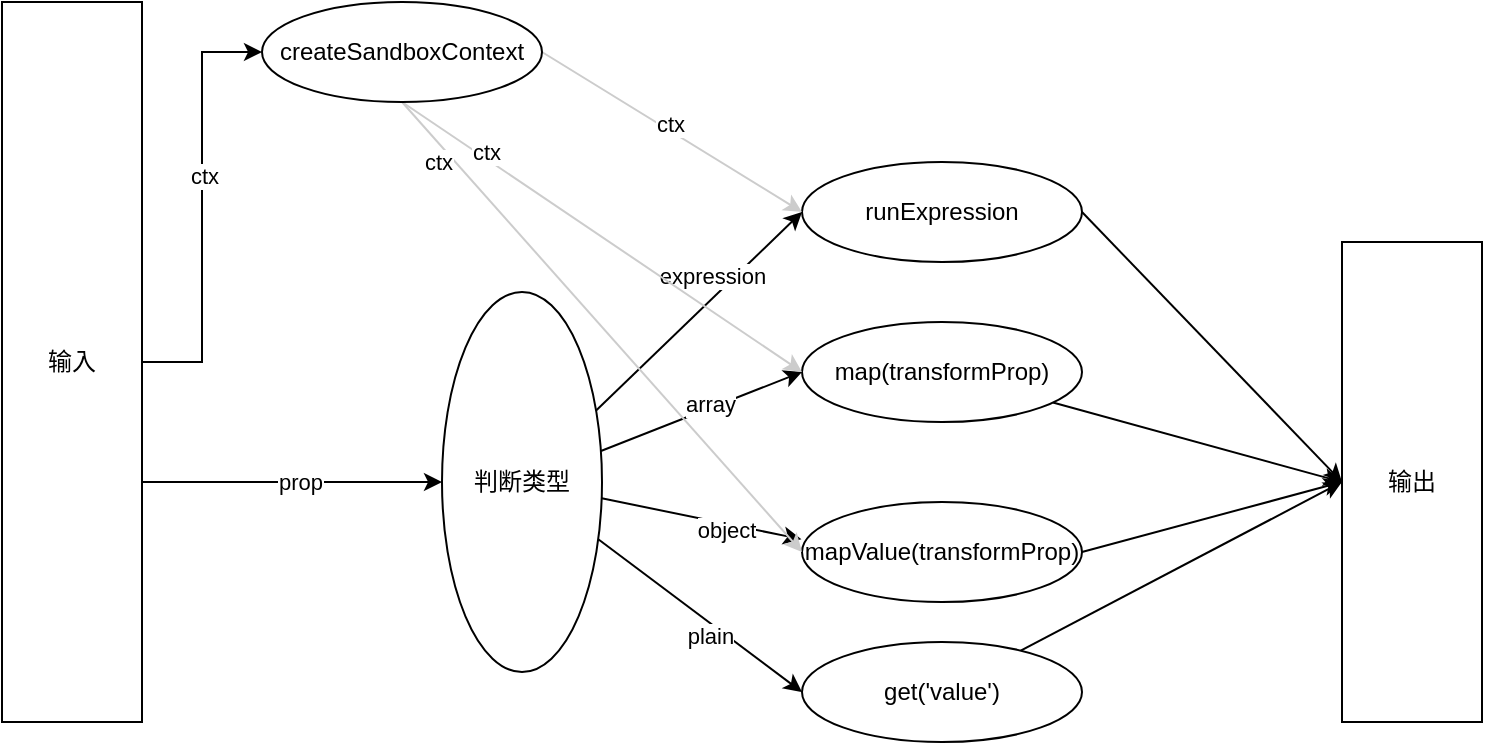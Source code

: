<mxfile version="21.2.9" type="github">
  <diagram name="第 1 页" id="LbV2Ouu0MSUz2O4njj0f">
    <mxGraphModel dx="1050" dy="517" grid="1" gridSize="10" guides="1" tooltips="1" connect="1" arrows="1" fold="1" page="1" pageScale="1" pageWidth="827" pageHeight="1169" math="0" shadow="0">
      <root>
        <mxCell id="0" />
        <mxCell id="1" parent="0" />
        <mxCell id="fHXqGAKMI-KuBx6w6PlO-4" style="edgeStyle=orthogonalEdgeStyle;rounded=0;orthogonalLoop=1;jettySize=auto;html=1;entryX=0;entryY=0.5;entryDx=0;entryDy=0;" parent="1" source="fHXqGAKMI-KuBx6w6PlO-1" target="fHXqGAKMI-KuBx6w6PlO-3" edge="1">
          <mxGeometry relative="1" as="geometry">
            <Array as="points">
              <mxPoint x="180" y="300" />
              <mxPoint x="180" y="300" />
            </Array>
          </mxGeometry>
        </mxCell>
        <mxCell id="fHXqGAKMI-KuBx6w6PlO-5" value="prop" style="edgeLabel;html=1;align=center;verticalAlign=middle;resizable=0;points=[];" parent="fHXqGAKMI-KuBx6w6PlO-4" vertex="1" connectable="0">
          <mxGeometry x="0.23" y="-3" relative="1" as="geometry">
            <mxPoint x="-14" y="-3" as="offset" />
          </mxGeometry>
        </mxCell>
        <mxCell id="GUjOhRzdNMSysmegfo74-1" style="edgeStyle=orthogonalEdgeStyle;shape=connector;rounded=0;orthogonalLoop=1;jettySize=auto;html=1;entryX=0;entryY=0.5;entryDx=0;entryDy=0;labelBackgroundColor=default;strokeColor=default;fontFamily=Helvetica;fontSize=11;fontColor=default;endArrow=classic;" edge="1" parent="1" source="fHXqGAKMI-KuBx6w6PlO-1" target="GUjOhRzdNMSysmegfo74-10">
          <mxGeometry relative="1" as="geometry">
            <mxPoint x="170.85" y="92.98" as="targetPoint" />
          </mxGeometry>
        </mxCell>
        <mxCell id="GUjOhRzdNMSysmegfo74-2" value="ctx" style="edgeLabel;html=1;align=center;verticalAlign=middle;resizable=0;points=[];fontSize=11;fontFamily=Helvetica;fontColor=default;" vertex="1" connectable="0" parent="GUjOhRzdNMSysmegfo74-1">
          <mxGeometry x="0.15" y="-1" relative="1" as="geometry">
            <mxPoint as="offset" />
          </mxGeometry>
        </mxCell>
        <mxCell id="fHXqGAKMI-KuBx6w6PlO-1" value="输入" style="html=1;dashed=0;whiteSpace=wrap;" parent="1" vertex="1">
          <mxGeometry x="60" y="60" width="70" height="360" as="geometry" />
        </mxCell>
        <mxCell id="fHXqGAKMI-KuBx6w6PlO-10" style="rounded=0;orthogonalLoop=1;jettySize=auto;html=1;entryX=-0.002;entryY=0.372;entryDx=0;entryDy=0;entryPerimeter=0;" parent="1" source="fHXqGAKMI-KuBx6w6PlO-3" target="fHXqGAKMI-KuBx6w6PlO-9" edge="1">
          <mxGeometry relative="1" as="geometry" />
        </mxCell>
        <mxCell id="fHXqGAKMI-KuBx6w6PlO-17" value="object" style="edgeLabel;html=1;align=center;verticalAlign=middle;resizable=0;points=[];fontSize=11;fontFamily=Helvetica;fontColor=default;" parent="fHXqGAKMI-KuBx6w6PlO-10" vertex="1" connectable="0">
          <mxGeometry x="0.26" y="-3" relative="1" as="geometry">
            <mxPoint as="offset" />
          </mxGeometry>
        </mxCell>
        <mxCell id="fHXqGAKMI-KuBx6w6PlO-11" style="rounded=0;orthogonalLoop=1;jettySize=auto;html=1;entryX=0;entryY=0.5;entryDx=0;entryDy=0;" parent="1" source="fHXqGAKMI-KuBx6w6PlO-3" target="fHXqGAKMI-KuBx6w6PlO-6" edge="1">
          <mxGeometry relative="1" as="geometry" />
        </mxCell>
        <mxCell id="GUjOhRzdNMSysmegfo74-5" value="plain" style="edgeLabel;html=1;align=center;verticalAlign=middle;resizable=0;points=[];fontSize=11;fontFamily=Helvetica;fontColor=default;" vertex="1" connectable="0" parent="fHXqGAKMI-KuBx6w6PlO-11">
          <mxGeometry x="0.146" y="-5" relative="1" as="geometry">
            <mxPoint as="offset" />
          </mxGeometry>
        </mxCell>
        <mxCell id="fHXqGAKMI-KuBx6w6PlO-12" style="edgeStyle=none;shape=connector;rounded=0;orthogonalLoop=1;jettySize=auto;html=1;entryX=0;entryY=0.5;entryDx=0;entryDy=0;labelBackgroundColor=default;strokeColor=default;fontFamily=Helvetica;fontSize=11;fontColor=default;endArrow=classic;" parent="1" source="fHXqGAKMI-KuBx6w6PlO-3" target="fHXqGAKMI-KuBx6w6PlO-7" edge="1">
          <mxGeometry relative="1" as="geometry" />
        </mxCell>
        <mxCell id="fHXqGAKMI-KuBx6w6PlO-15" value="array" style="edgeLabel;html=1;align=center;verticalAlign=middle;resizable=0;points=[];fontSize=11;fontFamily=Helvetica;fontColor=default;" parent="fHXqGAKMI-KuBx6w6PlO-12" vertex="1" connectable="0">
          <mxGeometry x="0.429" y="1" relative="1" as="geometry">
            <mxPoint x="-17" y="5" as="offset" />
          </mxGeometry>
        </mxCell>
        <mxCell id="fHXqGAKMI-KuBx6w6PlO-13" style="edgeStyle=none;shape=connector;rounded=0;orthogonalLoop=1;jettySize=auto;html=1;entryX=0;entryY=0.5;entryDx=0;entryDy=0;labelBackgroundColor=default;strokeColor=default;fontFamily=Helvetica;fontSize=11;fontColor=default;endArrow=classic;" parent="1" source="fHXqGAKMI-KuBx6w6PlO-3" target="fHXqGAKMI-KuBx6w6PlO-8" edge="1">
          <mxGeometry relative="1" as="geometry" />
        </mxCell>
        <mxCell id="fHXqGAKMI-KuBx6w6PlO-14" value="expression" style="edgeLabel;html=1;align=center;verticalAlign=middle;resizable=0;points=[];fontSize=11;fontFamily=Helvetica;fontColor=default;" parent="fHXqGAKMI-KuBx6w6PlO-13" vertex="1" connectable="0">
          <mxGeometry x="0.324" y="2" relative="1" as="geometry">
            <mxPoint x="-9" as="offset" />
          </mxGeometry>
        </mxCell>
        <mxCell id="fHXqGAKMI-KuBx6w6PlO-3" value="判断类型" style="shape=ellipse;html=1;dashed=0;whiteSpace=wrap;perimeter=ellipsePerimeter;" parent="1" vertex="1">
          <mxGeometry x="280" y="205" width="80" height="190" as="geometry" />
        </mxCell>
        <mxCell id="fHXqGAKMI-KuBx6w6PlO-22" style="edgeStyle=none;shape=connector;rounded=0;orthogonalLoop=1;jettySize=auto;html=1;entryX=0;entryY=0.5;entryDx=0;entryDy=0;labelBackgroundColor=default;strokeColor=default;fontFamily=Helvetica;fontSize=11;fontColor=default;endArrow=classic;" parent="1" source="fHXqGAKMI-KuBx6w6PlO-6" target="fHXqGAKMI-KuBx6w6PlO-19" edge="1">
          <mxGeometry relative="1" as="geometry" />
        </mxCell>
        <mxCell id="fHXqGAKMI-KuBx6w6PlO-6" value="&lt;div&gt;get(&#39;value&#39;)&lt;/div&gt;" style="shape=ellipse;html=1;dashed=0;whiteSpace=wrap;perimeter=ellipsePerimeter;" parent="1" vertex="1">
          <mxGeometry x="460" y="380" width="140" height="50" as="geometry" />
        </mxCell>
        <mxCell id="fHXqGAKMI-KuBx6w6PlO-21" style="edgeStyle=none;shape=connector;rounded=0;orthogonalLoop=1;jettySize=auto;html=1;entryX=0;entryY=0.5;entryDx=0;entryDy=0;labelBackgroundColor=default;strokeColor=default;fontFamily=Helvetica;fontSize=11;fontColor=default;endArrow=classic;" parent="1" source="fHXqGAKMI-KuBx6w6PlO-7" target="fHXqGAKMI-KuBx6w6PlO-19" edge="1">
          <mxGeometry relative="1" as="geometry" />
        </mxCell>
        <mxCell id="fHXqGAKMI-KuBx6w6PlO-7" value="map(transformProp)" style="shape=ellipse;html=1;dashed=0;whiteSpace=wrap;perimeter=ellipsePerimeter;" parent="1" vertex="1">
          <mxGeometry x="460" y="220" width="140" height="50" as="geometry" />
        </mxCell>
        <mxCell id="fHXqGAKMI-KuBx6w6PlO-20" style="edgeStyle=none;shape=connector;rounded=0;orthogonalLoop=1;jettySize=auto;html=1;entryX=0;entryY=0.5;entryDx=0;entryDy=0;labelBackgroundColor=default;strokeColor=default;fontFamily=Helvetica;fontSize=11;fontColor=default;endArrow=classic;exitX=1;exitY=0.5;exitDx=0;exitDy=0;" parent="1" source="fHXqGAKMI-KuBx6w6PlO-8" target="fHXqGAKMI-KuBx6w6PlO-19" edge="1">
          <mxGeometry relative="1" as="geometry" />
        </mxCell>
        <mxCell id="fHXqGAKMI-KuBx6w6PlO-8" value="runExpression" style="shape=ellipse;html=1;dashed=0;whiteSpace=wrap;perimeter=ellipsePerimeter;" parent="1" vertex="1">
          <mxGeometry x="460" y="140" width="140" height="50" as="geometry" />
        </mxCell>
        <mxCell id="fHXqGAKMI-KuBx6w6PlO-23" style="edgeStyle=none;shape=connector;rounded=0;orthogonalLoop=1;jettySize=auto;html=1;entryX=0;entryY=0.5;entryDx=0;entryDy=0;labelBackgroundColor=default;strokeColor=default;fontFamily=Helvetica;fontSize=11;fontColor=default;endArrow=classic;exitX=1;exitY=0.5;exitDx=0;exitDy=0;" parent="1" source="fHXqGAKMI-KuBx6w6PlO-9" target="fHXqGAKMI-KuBx6w6PlO-19" edge="1">
          <mxGeometry relative="1" as="geometry" />
        </mxCell>
        <mxCell id="fHXqGAKMI-KuBx6w6PlO-9" value="mapValue(transformProp)" style="shape=ellipse;html=1;dashed=0;whiteSpace=wrap;perimeter=ellipsePerimeter;" parent="1" vertex="1">
          <mxGeometry x="460" y="310" width="140" height="50" as="geometry" />
        </mxCell>
        <mxCell id="fHXqGAKMI-KuBx6w6PlO-19" value="输出" style="html=1;dashed=0;whiteSpace=wrap;" parent="1" vertex="1">
          <mxGeometry x="730" y="180" width="70" height="240" as="geometry" />
        </mxCell>
        <mxCell id="fHXqGAKMI-KuBx6w6PlO-29" style="edgeStyle=none;shape=connector;rounded=0;orthogonalLoop=1;jettySize=auto;html=1;entryX=0;entryY=0.5;entryDx=0;entryDy=0;labelBackgroundColor=default;strokeColor=#CCCCCC;fontFamily=Helvetica;fontSize=11;fontColor=default;endArrow=classic;exitX=1;exitY=0.5;exitDx=0;exitDy=0;" parent="1" source="GUjOhRzdNMSysmegfo74-10" target="fHXqGAKMI-KuBx6w6PlO-8" edge="1">
          <mxGeometry relative="1" as="geometry">
            <mxPoint x="340" y="100" as="sourcePoint" />
          </mxGeometry>
        </mxCell>
        <mxCell id="fHXqGAKMI-KuBx6w6PlO-30" value="ctx" style="edgeLabel;html=1;align=center;verticalAlign=middle;resizable=0;points=[];fontSize=11;fontFamily=Helvetica;fontColor=default;" parent="fHXqGAKMI-KuBx6w6PlO-29" vertex="1" connectable="0">
          <mxGeometry x="0.216" y="1" relative="1" as="geometry">
            <mxPoint x="-16" y="-12" as="offset" />
          </mxGeometry>
        </mxCell>
        <mxCell id="GUjOhRzdNMSysmegfo74-6" style="edgeStyle=none;shape=connector;rounded=0;orthogonalLoop=1;jettySize=auto;html=1;entryX=0;entryY=0.5;entryDx=0;entryDy=0;labelBackgroundColor=default;strokeColor=#CCCCCC;fontFamily=Helvetica;fontSize=11;fontColor=default;endArrow=classic;exitX=0.5;exitY=1;exitDx=0;exitDy=0;" edge="1" parent="1" source="GUjOhRzdNMSysmegfo74-10" target="fHXqGAKMI-KuBx6w6PlO-7">
          <mxGeometry relative="1" as="geometry">
            <mxPoint x="297.414" y="130" as="sourcePoint" />
          </mxGeometry>
        </mxCell>
        <mxCell id="GUjOhRzdNMSysmegfo74-8" value="ctx" style="edgeLabel;html=1;align=center;verticalAlign=middle;resizable=0;points=[];fontSize=11;fontFamily=Helvetica;fontColor=default;" vertex="1" connectable="0" parent="GUjOhRzdNMSysmegfo74-6">
          <mxGeometry x="-0.596" y="3" relative="1" as="geometry">
            <mxPoint as="offset" />
          </mxGeometry>
        </mxCell>
        <mxCell id="GUjOhRzdNMSysmegfo74-7" style="edgeStyle=none;shape=connector;rounded=0;orthogonalLoop=1;jettySize=auto;html=1;entryX=0;entryY=0.5;entryDx=0;entryDy=0;labelBackgroundColor=default;strokeColor=#CCCCCC;fontFamily=Helvetica;fontSize=11;fontColor=default;endArrow=classic;exitX=0.5;exitY=1;exitDx=0;exitDy=0;" edge="1" parent="1" source="GUjOhRzdNMSysmegfo74-10" target="fHXqGAKMI-KuBx6w6PlO-9">
          <mxGeometry relative="1" as="geometry">
            <mxPoint x="281.17" y="130" as="sourcePoint" />
          </mxGeometry>
        </mxCell>
        <mxCell id="GUjOhRzdNMSysmegfo74-9" value="ctx" style="edgeLabel;html=1;align=center;verticalAlign=middle;resizable=0;points=[];fontSize=11;fontFamily=Helvetica;fontColor=default;" vertex="1" connectable="0" parent="GUjOhRzdNMSysmegfo74-7">
          <mxGeometry x="-0.775" y="-6" relative="1" as="geometry">
            <mxPoint as="offset" />
          </mxGeometry>
        </mxCell>
        <mxCell id="GUjOhRzdNMSysmegfo74-10" value="createSandboxContext" style="shape=ellipse;html=1;dashed=0;whiteSpace=wrap;perimeter=ellipsePerimeter;" vertex="1" parent="1">
          <mxGeometry x="190" y="60" width="140" height="50" as="geometry" />
        </mxCell>
      </root>
    </mxGraphModel>
  </diagram>
</mxfile>
